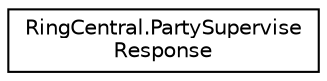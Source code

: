 digraph "Graphical Class Hierarchy"
{
 // LATEX_PDF_SIZE
  edge [fontname="Helvetica",fontsize="10",labelfontname="Helvetica",labelfontsize="10"];
  node [fontname="Helvetica",fontsize="10",shape=record];
  rankdir="LR";
  Node0 [label="RingCentral.PartySupervise\lResponse",height=0.2,width=0.4,color="black", fillcolor="white", style="filled",URL="$classRingCentral_1_1PartySuperviseResponse.html",tooltip=" "];
}
